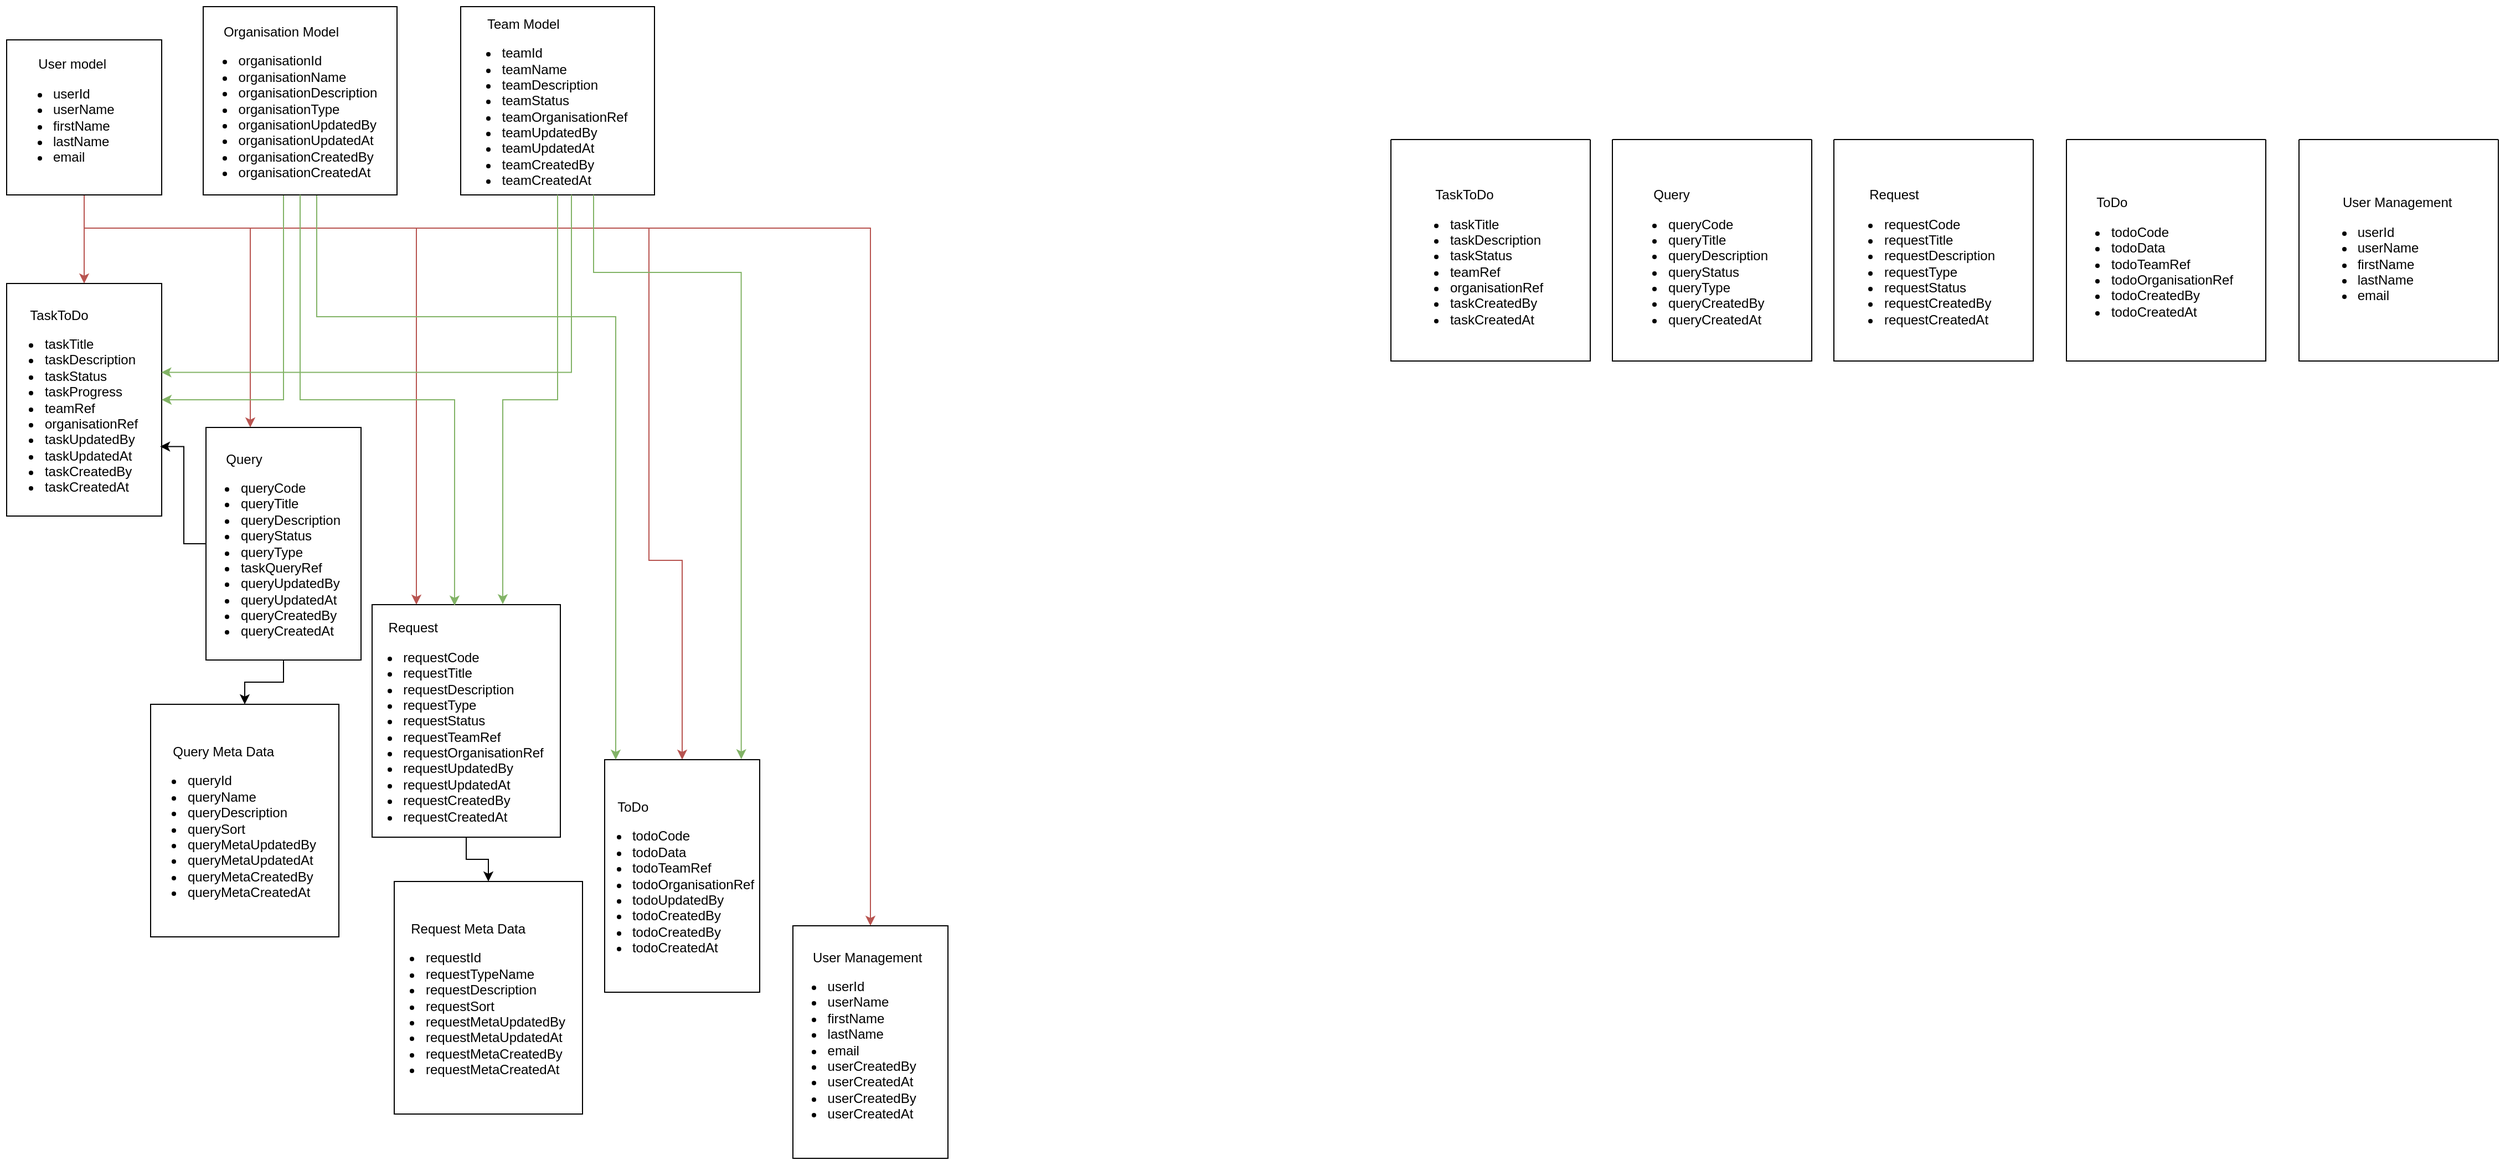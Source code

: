 <mxfile version="24.0.0" type="github">
  <diagram name="Page-1" id="Xy4lt4DB5cCuHjgBxs2x">
    <mxGraphModel dx="1122" dy="1818" grid="1" gridSize="10" guides="1" tooltips="1" connect="1" arrows="1" fold="1" page="1" pageScale="1" pageWidth="827" pageHeight="1169" math="0" shadow="0">
      <root>
        <mxCell id="0" />
        <mxCell id="1" parent="0" />
        <mxCell id="EOjThl3WFCyrKo_wU2wN-18" style="edgeStyle=orthogonalEdgeStyle;rounded=0;orthogonalLoop=1;jettySize=auto;html=1;fillColor=#f8cecc;strokeColor=#b85450;" edge="1" parent="1" source="EOjThl3WFCyrKo_wU2wN-1">
          <mxGeometry relative="1" as="geometry">
            <mxPoint x="100" y="230" as="targetPoint" />
          </mxGeometry>
        </mxCell>
        <mxCell id="EOjThl3WFCyrKo_wU2wN-19" style="edgeStyle=orthogonalEdgeStyle;rounded=0;orthogonalLoop=1;jettySize=auto;html=1;fillColor=#f8cecc;strokeColor=#b85450;" edge="1" parent="1" source="EOjThl3WFCyrKo_wU2wN-1" target="EOjThl3WFCyrKo_wU2wN-47">
          <mxGeometry relative="1" as="geometry">
            <mxPoint x="250" y="230" as="targetPoint" />
            <Array as="points">
              <mxPoint x="100" y="180" />
              <mxPoint x="250" y="180" />
            </Array>
          </mxGeometry>
        </mxCell>
        <mxCell id="EOjThl3WFCyrKo_wU2wN-21" style="edgeStyle=orthogonalEdgeStyle;rounded=0;orthogonalLoop=1;jettySize=auto;html=1;fillColor=#f8cecc;strokeColor=#b85450;" edge="1" parent="1" source="EOjThl3WFCyrKo_wU2wN-1" target="EOjThl3WFCyrKo_wU2wN-48">
          <mxGeometry relative="1" as="geometry">
            <mxPoint x="400" y="230" as="targetPoint" />
            <Array as="points">
              <mxPoint x="100" y="180" />
              <mxPoint x="400" y="180" />
            </Array>
          </mxGeometry>
        </mxCell>
        <mxCell id="EOjThl3WFCyrKo_wU2wN-23" style="edgeStyle=orthogonalEdgeStyle;rounded=0;orthogonalLoop=1;jettySize=auto;html=1;entryX=0.5;entryY=0;entryDx=0;entryDy=0;fillColor=#f8cecc;strokeColor=#b85450;" edge="1" parent="1" source="EOjThl3WFCyrKo_wU2wN-1" target="EOjThl3WFCyrKo_wU2wN-49">
          <mxGeometry relative="1" as="geometry">
            <mxPoint x="550" y="230" as="targetPoint" />
            <Array as="points">
              <mxPoint x="100" y="180" />
              <mxPoint x="610" y="180" />
              <mxPoint x="610" y="480" />
            </Array>
          </mxGeometry>
        </mxCell>
        <mxCell id="EOjThl3WFCyrKo_wU2wN-24" style="edgeStyle=orthogonalEdgeStyle;rounded=0;orthogonalLoop=1;jettySize=auto;html=1;labelBorderColor=none;labelBackgroundColor=none;fontColor=none;noLabel=1;fillColor=#f8cecc;strokeColor=#b85450;" edge="1" parent="1" source="EOjThl3WFCyrKo_wU2wN-1" target="EOjThl3WFCyrKo_wU2wN-50">
          <mxGeometry relative="1" as="geometry">
            <mxPoint x="700" y="230" as="targetPoint" />
            <Array as="points">
              <mxPoint x="100" y="180" />
              <mxPoint x="810" y="180" />
            </Array>
          </mxGeometry>
        </mxCell>
        <mxCell id="EOjThl3WFCyrKo_wU2wN-1" value="&lt;div&gt;&lt;span style=&quot;white-space: pre;&quot;&gt;&#x9;&lt;/span&gt;User model&lt;/div&gt;&lt;ul&gt;&lt;li&gt;userId&lt;br&gt;&lt;/li&gt;&lt;li&gt;userName&lt;br&gt;&lt;/li&gt;&lt;li&gt;firstName&lt;br&gt;&lt;/li&gt;&lt;li&gt;lastName&lt;br&gt;&lt;/li&gt;&lt;li&gt;email&lt;br&gt;&lt;/li&gt;&lt;/ul&gt;" style="whiteSpace=wrap;html=1;aspect=fixed;align=left;" vertex="1" parent="1">
          <mxGeometry x="30" y="10" width="140" height="140" as="geometry" />
        </mxCell>
        <mxCell id="EOjThl3WFCyrKo_wU2wN-46" value="&lt;div&gt;&lt;br&gt;&lt;/div&gt;&lt;div&gt;&lt;div style=&quot;text-align: left;&quot;&gt;&lt;span style=&quot;white-space: pre;&quot;&gt;&#x9;TaskToDo&lt;/span&gt;&lt;/div&gt;&lt;ul style=&quot;text-align: left;&quot;&gt;&lt;li&gt;taskTitle&lt;/li&gt;&lt;li&gt;taskDescription&lt;/li&gt;&lt;li&gt;taskStatus&lt;/li&gt;&lt;li&gt;taskProgress&lt;/li&gt;&lt;li&gt;teamRef&lt;br&gt;&lt;/li&gt;&lt;li&gt;organisationRef&lt;/li&gt;&lt;li&gt;taskUpdatedBy&lt;/li&gt;&lt;li&gt;taskUpdatedAt&lt;/li&gt;&lt;li&gt;taskCreatedBy&lt;/li&gt;&lt;li&gt;taskCreatedAt&lt;/li&gt;&lt;/ul&gt;&lt;/div&gt;" style="rounded=0;whiteSpace=wrap;html=1;spacingLeft=-27;" vertex="1" parent="1">
          <mxGeometry x="30" y="230" width="140" height="210" as="geometry" />
        </mxCell>
        <mxCell id="EOjThl3WFCyrKo_wU2wN-28" value="" style="group" vertex="1" connectable="0" parent="1">
          <mxGeometry x="1280" y="100" width="180" height="200" as="geometry" />
        </mxCell>
        <mxCell id="EOjThl3WFCyrKo_wU2wN-26" value="" style="swimlane;startSize=0;" vertex="1" parent="EOjThl3WFCyrKo_wU2wN-28">
          <mxGeometry width="180" height="200" as="geometry" />
        </mxCell>
        <mxCell id="EOjThl3WFCyrKo_wU2wN-27" value="&lt;br&gt;&lt;div&gt;&lt;div style=&quot;text-align: left; white-space: normal;&quot;&gt;&lt;span style=&quot;white-space: pre;&quot;&gt;&#x9;TaskToDo&lt;/span&gt;&lt;/div&gt;&lt;ul style=&quot;text-align: left; white-space: normal;&quot;&gt;&lt;li&gt;taskTitle&lt;/li&gt;&lt;li&gt;taskDescription&lt;/li&gt;&lt;li&gt;taskStatus&lt;/li&gt;&lt;li&gt;teamRef&lt;br&gt;&lt;/li&gt;&lt;li&gt;organisationRef&lt;/li&gt;&lt;li&gt;taskCreatedBy&lt;/li&gt;&lt;li&gt;taskCreatedAt&lt;/li&gt;&lt;/ul&gt;&lt;/div&gt;" style="text;html=1;align=center;verticalAlign=middle;resizable=0;points=[];autosize=1;strokeColor=none;fillColor=none;" vertex="1" parent="EOjThl3WFCyrKo_wU2wN-28">
          <mxGeometry y="25" width="150" height="160" as="geometry" />
        </mxCell>
        <mxCell id="EOjThl3WFCyrKo_wU2wN-31" value="" style="swimlane;startSize=0;" vertex="1" parent="1">
          <mxGeometry x="1480" y="100" width="180" height="200" as="geometry" />
        </mxCell>
        <mxCell id="EOjThl3WFCyrKo_wU2wN-33" value="" style="group" vertex="1" connectable="0" parent="1">
          <mxGeometry x="1680" y="100" width="180" height="200" as="geometry" />
        </mxCell>
        <mxCell id="EOjThl3WFCyrKo_wU2wN-34" value="" style="swimlane;startSize=0;" vertex="1" parent="EOjThl3WFCyrKo_wU2wN-33">
          <mxGeometry width="180" height="200" as="geometry" />
        </mxCell>
        <mxCell id="EOjThl3WFCyrKo_wU2wN-35" value="&lt;br&gt;&lt;div&gt;&lt;div style=&quot;text-align: left; white-space: normal;&quot;&gt;&lt;span style=&quot;white-space: pre;&quot;&gt;&#x9;Request&lt;/span&gt;&lt;/div&gt;&lt;ul style=&quot;text-align: left; white-space: normal;&quot;&gt;&lt;li&gt;requestCode&lt;br&gt;&lt;/li&gt;&lt;li&gt;requestTitle&lt;br&gt;&lt;/li&gt;&lt;li&gt;requestDescription&lt;/li&gt;&lt;li&gt;requestType&lt;/li&gt;&lt;li&gt;requestStatus&lt;/li&gt;&lt;li&gt;requestCreatedBy&lt;/li&gt;&lt;li&gt;requestCreatedAt&lt;/li&gt;&lt;/ul&gt;&lt;/div&gt;" style="text;html=1;align=center;verticalAlign=middle;resizable=0;points=[];autosize=1;strokeColor=none;fillColor=none;" vertex="1" parent="EOjThl3WFCyrKo_wU2wN-33">
          <mxGeometry x="-5" y="25" width="160" height="160" as="geometry" />
        </mxCell>
        <mxCell id="EOjThl3WFCyrKo_wU2wN-36" value="" style="group" vertex="1" connectable="0" parent="1">
          <mxGeometry x="1890" y="100" width="180" height="200" as="geometry" />
        </mxCell>
        <mxCell id="EOjThl3WFCyrKo_wU2wN-37" value="" style="swimlane;startSize=0;" vertex="1" parent="EOjThl3WFCyrKo_wU2wN-36">
          <mxGeometry width="180" height="200" as="geometry" />
        </mxCell>
        <mxCell id="EOjThl3WFCyrKo_wU2wN-38" value="&lt;br&gt;&lt;div&gt;&lt;div style=&quot;text-align: left; white-space: normal;&quot;&gt;&lt;span style=&quot;white-space: pre;&quot;&gt;&#x9;ToDo&lt;/span&gt;&lt;/div&gt;&lt;ul style=&quot;text-align: left; white-space: normal;&quot;&gt;&lt;li&gt;todoCode&lt;br&gt;&lt;/li&gt;&lt;li&gt;todoData&lt;/li&gt;&lt;li&gt;todoTeamRef&lt;/li&gt;&lt;li&gt;todoOrganisationRef&lt;/li&gt;&lt;li&gt;todoCreatedBy&lt;/li&gt;&lt;li&gt;todoCreatedAt&lt;/li&gt;&lt;/ul&gt;&lt;/div&gt;" style="text;html=1;align=center;verticalAlign=middle;resizable=0;points=[];autosize=1;strokeColor=none;fillColor=none;" vertex="1" parent="EOjThl3WFCyrKo_wU2wN-36">
          <mxGeometry x="-10" y="30" width="170" height="150" as="geometry" />
        </mxCell>
        <mxCell id="EOjThl3WFCyrKo_wU2wN-39" value="" style="group" vertex="1" connectable="0" parent="1">
          <mxGeometry x="2100" y="100" width="180" height="200" as="geometry" />
        </mxCell>
        <mxCell id="EOjThl3WFCyrKo_wU2wN-40" value="" style="swimlane;startSize=0;" vertex="1" parent="EOjThl3WFCyrKo_wU2wN-39">
          <mxGeometry width="180" height="200" as="geometry" />
        </mxCell>
        <mxCell id="EOjThl3WFCyrKo_wU2wN-41" value="&lt;div style=&quot;text-align: left; white-space: normal;&quot;&gt;&lt;span style=&quot;white-space: pre;&quot;&gt;&#x9;User Management&lt;/span&gt;&lt;br&gt;&lt;/div&gt;&lt;ul style=&quot;text-align: left; white-space: normal;&quot;&gt;&lt;li&gt;userId&lt;br&gt;&lt;/li&gt;&lt;li&gt;userName&lt;br&gt;&lt;/li&gt;&lt;li&gt;firstName&lt;br&gt;&lt;/li&gt;&lt;li&gt;lastName&lt;br&gt;&lt;/li&gt;&lt;li&gt;email&lt;/li&gt;&lt;/ul&gt;" style="text;html=1;align=center;verticalAlign=middle;resizable=0;points=[];autosize=1;strokeColor=none;fillColor=none;" vertex="1" parent="EOjThl3WFCyrKo_wU2wN-39">
          <mxGeometry y="45" width="150" height="120" as="geometry" />
        </mxCell>
        <mxCell id="EOjThl3WFCyrKo_wU2wN-32" value="&lt;br&gt;&lt;div&gt;&lt;div style=&quot;text-align: left; white-space: normal;&quot;&gt;&lt;span style=&quot;white-space: pre;&quot;&gt;&#x9;Query&lt;/span&gt;&lt;/div&gt;&lt;ul style=&quot;text-align: left; white-space: normal;&quot;&gt;&lt;li&gt;queryCode&lt;/li&gt;&lt;li&gt;queryTitle&lt;/li&gt;&lt;li&gt;queryDescription&lt;/li&gt;&lt;li&gt;queryStatus&lt;/li&gt;&lt;li&gt;queryType&lt;/li&gt;&lt;li&gt;queryCreatedBy&lt;/li&gt;&lt;li&gt;queryCreatedAt&lt;/li&gt;&lt;/ul&gt;&lt;/div&gt;" style="text;html=1;align=center;verticalAlign=middle;resizable=0;points=[];autosize=1;strokeColor=none;fillColor=none;" vertex="1" parent="1">
          <mxGeometry x="1480" y="125" width="150" height="160" as="geometry" />
        </mxCell>
        <mxCell id="EOjThl3WFCyrKo_wU2wN-54" style="edgeStyle=orthogonalEdgeStyle;rounded=0;orthogonalLoop=1;jettySize=auto;html=1;entryX=0.5;entryY=0;entryDx=0;entryDy=0;" edge="1" parent="1" source="EOjThl3WFCyrKo_wU2wN-47" target="EOjThl3WFCyrKo_wU2wN-53">
          <mxGeometry relative="1" as="geometry" />
        </mxCell>
        <mxCell id="EOjThl3WFCyrKo_wU2wN-47" value="&lt;br&gt;&lt;div&gt;&lt;div style=&quot;text-align: left;&quot;&gt;&lt;span style=&quot;white-space: pre;&quot;&gt;&#x9;Query&lt;/span&gt;&lt;/div&gt;&lt;ul style=&quot;text-align: left;&quot;&gt;&lt;li&gt;queryCode&lt;/li&gt;&lt;li&gt;queryTitle&lt;/li&gt;&lt;li&gt;queryDescription&lt;/li&gt;&lt;li&gt;queryStatus&lt;/li&gt;&lt;li&gt;queryType&lt;/li&gt;&lt;li&gt;taskQueryRef&lt;/li&gt;&lt;li&gt;queryUpdatedBy&lt;/li&gt;&lt;li&gt;queryUpdatedAt&lt;/li&gt;&lt;li&gt;queryCreatedBy&lt;/li&gt;&lt;li&gt;queryCreatedAt&lt;/li&gt;&lt;/ul&gt;&lt;/div&gt;" style="rounded=0;whiteSpace=wrap;html=1;spacingLeft=-27;" vertex="1" parent="1">
          <mxGeometry x="210" y="360" width="140" height="210" as="geometry" />
        </mxCell>
        <mxCell id="EOjThl3WFCyrKo_wU2wN-52" style="edgeStyle=orthogonalEdgeStyle;rounded=0;orthogonalLoop=1;jettySize=auto;html=1;" edge="1" parent="1" source="EOjThl3WFCyrKo_wU2wN-48" target="EOjThl3WFCyrKo_wU2wN-51">
          <mxGeometry relative="1" as="geometry" />
        </mxCell>
        <mxCell id="EOjThl3WFCyrKo_wU2wN-48" value="&lt;br&gt;&lt;div&gt;&lt;div style=&quot;text-align: left;&quot;&gt;&lt;span style=&quot;white-space: pre;&quot;&gt;&#x9;Request&lt;/span&gt;&lt;/div&gt;&lt;ul style=&quot;text-align: left;&quot;&gt;&lt;li&gt;requestCode&lt;br&gt;&lt;/li&gt;&lt;li&gt;requestTitle&lt;br&gt;&lt;/li&gt;&lt;li&gt;requestDescription&lt;/li&gt;&lt;li&gt;requestType&lt;/li&gt;&lt;li&gt;requestStatus&lt;/li&gt;&lt;li&gt;requestTeamRef&lt;/li&gt;&lt;li&gt;requestOrganisationRef&lt;/li&gt;&lt;li&gt;requestUpdatedBy&lt;/li&gt;&lt;li&gt;requestUpdatedAt&lt;/li&gt;&lt;li&gt;requestCreatedBy&lt;/li&gt;&lt;li&gt;requestCreatedAt&lt;/li&gt;&lt;/ul&gt;&lt;/div&gt;" style="rounded=0;whiteSpace=wrap;html=1;spacingLeft=-27;" vertex="1" parent="1">
          <mxGeometry x="360" y="520" width="170" height="210" as="geometry" />
        </mxCell>
        <mxCell id="EOjThl3WFCyrKo_wU2wN-49" value="&lt;br&gt;&lt;div&gt;&lt;div style=&quot;text-align: left;&quot;&gt;&lt;span style=&quot;white-space: pre;&quot;&gt;&#x9;ToDo&lt;/span&gt;&lt;/div&gt;&lt;ul style=&quot;text-align: left;&quot;&gt;&lt;li&gt;todoCode&lt;br&gt;&lt;/li&gt;&lt;li&gt;todoData&lt;/li&gt;&lt;li&gt;todoTeamRef&lt;/li&gt;&lt;li&gt;todoOrganisationRef&lt;/li&gt;&lt;li&gt;todoUpdatedBy&lt;/li&gt;&lt;li&gt;todoCreatedBy&lt;/li&gt;&lt;li&gt;todoCreatedBy&lt;/li&gt;&lt;li&gt;todoCreatedAt&lt;/li&gt;&lt;/ul&gt;&lt;/div&gt;" style="rounded=0;whiteSpace=wrap;html=1;spacingLeft=-20;" vertex="1" parent="1">
          <mxGeometry x="570" y="660" width="140" height="210" as="geometry" />
        </mxCell>
        <mxCell id="EOjThl3WFCyrKo_wU2wN-50" value="&lt;div style=&quot;text-align: left;&quot;&gt;&lt;span style=&quot;white-space: pre;&quot;&gt;&#x9;User Management&lt;/span&gt;&lt;br&gt;&lt;/div&gt;&lt;ul style=&quot;text-align: left;&quot;&gt;&lt;li&gt;userId&lt;br&gt;&lt;/li&gt;&lt;li&gt;userName&lt;br&gt;&lt;/li&gt;&lt;li&gt;firstName&lt;br&gt;&lt;/li&gt;&lt;li&gt;lastName&lt;br&gt;&lt;/li&gt;&lt;li&gt;email&lt;/li&gt;&lt;li&gt;userCreatedBy&lt;/li&gt;&lt;li&gt;userCreatedAt&lt;/li&gt;&lt;li&gt;userCreatedBy&lt;/li&gt;&lt;li&gt;userCreatedAt&lt;/li&gt;&lt;/ul&gt;" style="rounded=0;whiteSpace=wrap;html=1;spacingLeft=-32;" vertex="1" parent="1">
          <mxGeometry x="740" y="810" width="140" height="210" as="geometry" />
        </mxCell>
        <mxCell id="EOjThl3WFCyrKo_wU2wN-51" value="&lt;br&gt;&lt;div&gt;&lt;div style=&quot;text-align: left;&quot;&gt;&lt;span style=&quot;white-space: pre;&quot;&gt;&#x9;Request Meta Data&lt;/span&gt;&lt;/div&gt;&lt;ul style=&quot;text-align: left;&quot;&gt;&lt;li&gt;requestId&lt;br&gt;&lt;/li&gt;&lt;li&gt;requestTypeName&lt;br&gt;&lt;/li&gt;&lt;li&gt;requestDescription&lt;/li&gt;&lt;li&gt;requestSort&lt;/li&gt;&lt;li&gt;requestMetaUpdatedBy&lt;/li&gt;&lt;li&gt;requestMetaUpdatedAt&lt;/li&gt;&lt;li&gt;requestMetaCreatedBy&lt;/li&gt;&lt;li&gt;requestMetaCreatedAt&lt;/li&gt;&lt;/ul&gt;&lt;/div&gt;" style="rounded=0;whiteSpace=wrap;html=1;spacingLeft=-27;" vertex="1" parent="1">
          <mxGeometry x="380" y="770" width="170" height="210" as="geometry" />
        </mxCell>
        <mxCell id="EOjThl3WFCyrKo_wU2wN-53" value="&lt;br&gt;&lt;div&gt;&lt;div style=&quot;text-align: left;&quot;&gt;&lt;span style=&quot;white-space: pre;&quot;&gt;&#x9;Query Meta Data&lt;/span&gt;&lt;/div&gt;&lt;ul style=&quot;text-align: left;&quot;&gt;&lt;li&gt;queryId&lt;br&gt;&lt;/li&gt;&lt;li&gt;queryName&lt;br&gt;&lt;/li&gt;&lt;li&gt;queryDescription&lt;/li&gt;&lt;li&gt;querySort&lt;/li&gt;&lt;li&gt;queryMetaUpdatedBy&lt;/li&gt;&lt;li&gt;queryMetaUpdatedAt&lt;/li&gt;&lt;li&gt;queryMetaCreatedBy&lt;/li&gt;&lt;li&gt;queryMetaCreatedAt&lt;/li&gt;&lt;/ul&gt;&lt;/div&gt;" style="rounded=0;whiteSpace=wrap;html=1;spacingLeft=-27;" vertex="1" parent="1">
          <mxGeometry x="160" y="610" width="170" height="210" as="geometry" />
        </mxCell>
        <mxCell id="EOjThl3WFCyrKo_wU2wN-58" style="edgeStyle=orthogonalEdgeStyle;rounded=0;orthogonalLoop=1;jettySize=auto;html=1;fillColor=#d5e8d4;strokeColor=#82b366;" edge="1" parent="1" source="EOjThl3WFCyrKo_wU2wN-55" target="EOjThl3WFCyrKo_wU2wN-46">
          <mxGeometry relative="1" as="geometry">
            <Array as="points">
              <mxPoint x="280" y="335" />
            </Array>
          </mxGeometry>
        </mxCell>
        <mxCell id="EOjThl3WFCyrKo_wU2wN-63" style="edgeStyle=orthogonalEdgeStyle;rounded=0;orthogonalLoop=1;jettySize=auto;html=1;fillColor=#d5e8d4;strokeColor=#82b366;" edge="1" parent="1" source="EOjThl3WFCyrKo_wU2wN-55" target="EOjThl3WFCyrKo_wU2wN-49">
          <mxGeometry relative="1" as="geometry">
            <Array as="points">
              <mxPoint x="310" y="260" />
              <mxPoint x="580" y="260" />
            </Array>
          </mxGeometry>
        </mxCell>
        <mxCell id="EOjThl3WFCyrKo_wU2wN-55" value="&lt;br&gt;&lt;div&gt;&lt;div style=&quot;text-align: left;&quot;&gt;&lt;span style=&quot;white-space: pre;&quot;&gt;&#x9;Organisation Model&lt;/span&gt;&lt;/div&gt;&lt;ul style=&quot;text-align: left;&quot;&gt;&lt;li&gt;organisationId&lt;/li&gt;&lt;li&gt;organisationName&lt;/li&gt;&lt;li&gt;organisationDescription&lt;/li&gt;&lt;li&gt;organisationType&lt;/li&gt;&lt;li&gt;organisationUpdatedBy&lt;/li&gt;&lt;li&gt;organisationUpdatedAt&lt;/li&gt;&lt;li&gt;organisationCreatedBy&lt;/li&gt;&lt;li&gt;organisationCreatedAt&lt;/li&gt;&lt;/ul&gt;&lt;/div&gt;" style="rounded=0;whiteSpace=wrap;html=1;spacingLeft=-27;" vertex="1" parent="1">
          <mxGeometry x="207.5" y="-20" width="175" height="170" as="geometry" />
        </mxCell>
        <mxCell id="EOjThl3WFCyrKo_wU2wN-57" value="&lt;br&gt;&lt;div&gt;&lt;div style=&quot;text-align: left;&quot;&gt;&lt;span style=&quot;white-space: pre;&quot;&gt;&#x9;Team Model&lt;/span&gt;&lt;/div&gt;&lt;ul style=&quot;text-align: left;&quot;&gt;&lt;li&gt;teamId&lt;/li&gt;&lt;li&gt;teamName&lt;/li&gt;&lt;li&gt;teamDescription&lt;/li&gt;&lt;li&gt;teamStatus&lt;/li&gt;&lt;li&gt;teamOrganisationRef&lt;/li&gt;&lt;li&gt;teamUpdatedBy&lt;/li&gt;&lt;li&gt;teamUpdatedAt&lt;/li&gt;&lt;li&gt;teamCreatedBy&lt;/li&gt;&lt;li&gt;teamCreatedAt&lt;/li&gt;&lt;/ul&gt;&lt;/div&gt;" style="rounded=0;whiteSpace=wrap;html=1;spacingLeft=-27;" vertex="1" parent="1">
          <mxGeometry x="440" y="-20" width="175" height="170" as="geometry" />
        </mxCell>
        <mxCell id="EOjThl3WFCyrKo_wU2wN-59" style="edgeStyle=orthogonalEdgeStyle;rounded=0;orthogonalLoop=1;jettySize=auto;html=1;entryX=0.998;entryY=0.382;entryDx=0;entryDy=0;entryPerimeter=0;fillColor=#d5e8d4;strokeColor=#82b366;" edge="1" parent="1" source="EOjThl3WFCyrKo_wU2wN-57" target="EOjThl3WFCyrKo_wU2wN-46">
          <mxGeometry relative="1" as="geometry">
            <Array as="points">
              <mxPoint x="540" y="310" />
            </Array>
          </mxGeometry>
        </mxCell>
        <mxCell id="EOjThl3WFCyrKo_wU2wN-60" style="edgeStyle=orthogonalEdgeStyle;rounded=0;orthogonalLoop=1;jettySize=auto;html=1;entryX=0.99;entryY=0.701;entryDx=0;entryDy=0;entryPerimeter=0;" edge="1" parent="1" source="EOjThl3WFCyrKo_wU2wN-47" target="EOjThl3WFCyrKo_wU2wN-46">
          <mxGeometry relative="1" as="geometry" />
        </mxCell>
        <mxCell id="EOjThl3WFCyrKo_wU2wN-61" style="edgeStyle=orthogonalEdgeStyle;rounded=0;orthogonalLoop=1;jettySize=auto;html=1;entryX=0.438;entryY=0.004;entryDx=0;entryDy=0;entryPerimeter=0;fillColor=#d5e8d4;strokeColor=#82b366;" edge="1" parent="1" source="EOjThl3WFCyrKo_wU2wN-55" target="EOjThl3WFCyrKo_wU2wN-48">
          <mxGeometry relative="1" as="geometry" />
        </mxCell>
        <mxCell id="EOjThl3WFCyrKo_wU2wN-62" style="edgeStyle=orthogonalEdgeStyle;rounded=0;orthogonalLoop=1;jettySize=auto;html=1;entryX=0.694;entryY=-0.002;entryDx=0;entryDy=0;entryPerimeter=0;fillColor=#d5e8d4;strokeColor=#82b366;" edge="1" parent="1" source="EOjThl3WFCyrKo_wU2wN-57" target="EOjThl3WFCyrKo_wU2wN-48">
          <mxGeometry relative="1" as="geometry" />
        </mxCell>
        <mxCell id="EOjThl3WFCyrKo_wU2wN-64" style="edgeStyle=orthogonalEdgeStyle;rounded=0;orthogonalLoop=1;jettySize=auto;html=1;entryX=0.881;entryY=-0.002;entryDx=0;entryDy=0;entryPerimeter=0;fillColor=#d5e8d4;strokeColor=#82b366;" edge="1" parent="1" source="EOjThl3WFCyrKo_wU2wN-57" target="EOjThl3WFCyrKo_wU2wN-49">
          <mxGeometry relative="1" as="geometry">
            <Array as="points">
              <mxPoint x="560" y="220" />
              <mxPoint x="693" y="220" />
            </Array>
          </mxGeometry>
        </mxCell>
      </root>
    </mxGraphModel>
  </diagram>
</mxfile>
